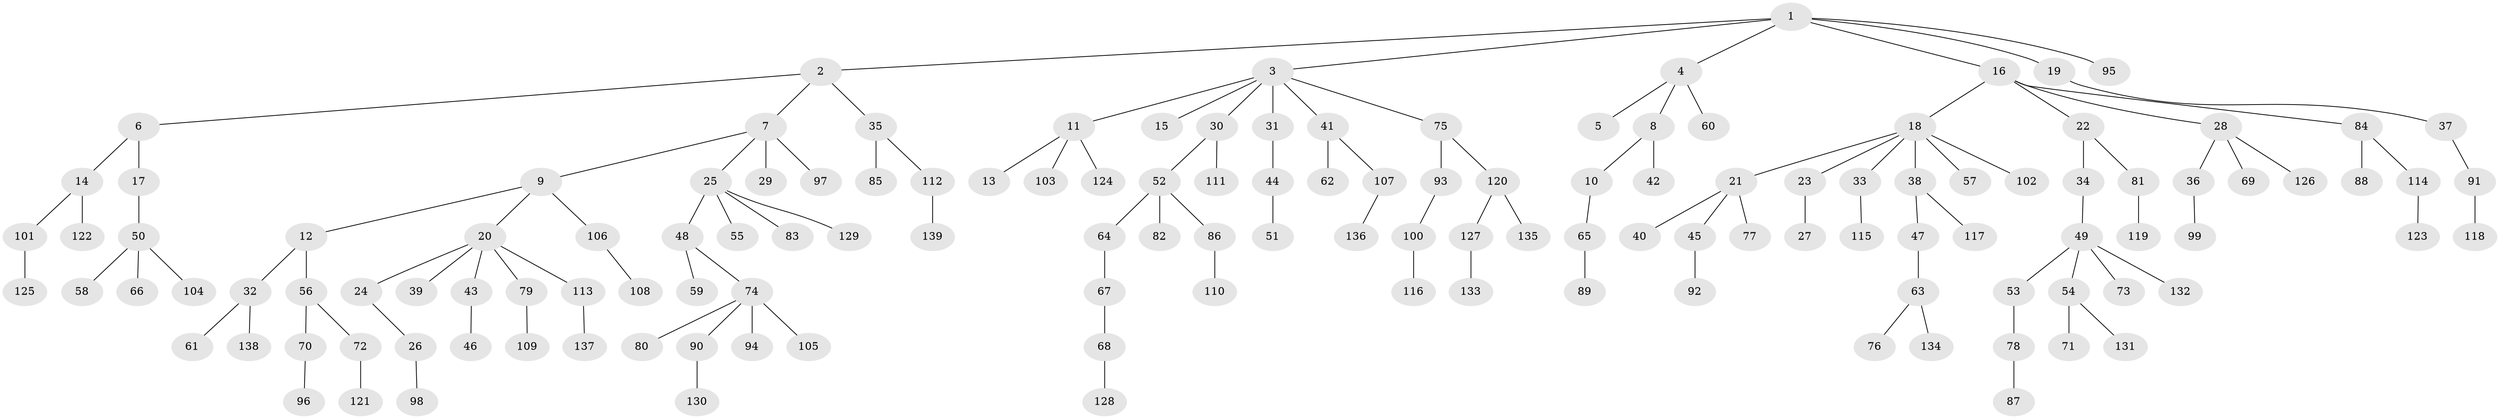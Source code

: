 // Generated by graph-tools (version 1.1) at 2025/50/03/09/25 03:50:19]
// undirected, 139 vertices, 138 edges
graph export_dot {
graph [start="1"]
  node [color=gray90,style=filled];
  1;
  2;
  3;
  4;
  5;
  6;
  7;
  8;
  9;
  10;
  11;
  12;
  13;
  14;
  15;
  16;
  17;
  18;
  19;
  20;
  21;
  22;
  23;
  24;
  25;
  26;
  27;
  28;
  29;
  30;
  31;
  32;
  33;
  34;
  35;
  36;
  37;
  38;
  39;
  40;
  41;
  42;
  43;
  44;
  45;
  46;
  47;
  48;
  49;
  50;
  51;
  52;
  53;
  54;
  55;
  56;
  57;
  58;
  59;
  60;
  61;
  62;
  63;
  64;
  65;
  66;
  67;
  68;
  69;
  70;
  71;
  72;
  73;
  74;
  75;
  76;
  77;
  78;
  79;
  80;
  81;
  82;
  83;
  84;
  85;
  86;
  87;
  88;
  89;
  90;
  91;
  92;
  93;
  94;
  95;
  96;
  97;
  98;
  99;
  100;
  101;
  102;
  103;
  104;
  105;
  106;
  107;
  108;
  109;
  110;
  111;
  112;
  113;
  114;
  115;
  116;
  117;
  118;
  119;
  120;
  121;
  122;
  123;
  124;
  125;
  126;
  127;
  128;
  129;
  130;
  131;
  132;
  133;
  134;
  135;
  136;
  137;
  138;
  139;
  1 -- 2;
  1 -- 3;
  1 -- 4;
  1 -- 16;
  1 -- 19;
  1 -- 95;
  2 -- 6;
  2 -- 7;
  2 -- 35;
  3 -- 11;
  3 -- 15;
  3 -- 30;
  3 -- 31;
  3 -- 41;
  3 -- 75;
  4 -- 5;
  4 -- 8;
  4 -- 60;
  6 -- 14;
  6 -- 17;
  7 -- 9;
  7 -- 25;
  7 -- 29;
  7 -- 97;
  8 -- 10;
  8 -- 42;
  9 -- 12;
  9 -- 20;
  9 -- 106;
  10 -- 65;
  11 -- 13;
  11 -- 103;
  11 -- 124;
  12 -- 32;
  12 -- 56;
  14 -- 101;
  14 -- 122;
  16 -- 18;
  16 -- 22;
  16 -- 28;
  16 -- 84;
  17 -- 50;
  18 -- 21;
  18 -- 23;
  18 -- 33;
  18 -- 38;
  18 -- 57;
  18 -- 102;
  19 -- 37;
  20 -- 24;
  20 -- 39;
  20 -- 43;
  20 -- 79;
  20 -- 113;
  21 -- 40;
  21 -- 45;
  21 -- 77;
  22 -- 34;
  22 -- 81;
  23 -- 27;
  24 -- 26;
  25 -- 48;
  25 -- 55;
  25 -- 83;
  25 -- 129;
  26 -- 98;
  28 -- 36;
  28 -- 69;
  28 -- 126;
  30 -- 52;
  30 -- 111;
  31 -- 44;
  32 -- 61;
  32 -- 138;
  33 -- 115;
  34 -- 49;
  35 -- 85;
  35 -- 112;
  36 -- 99;
  37 -- 91;
  38 -- 47;
  38 -- 117;
  41 -- 62;
  41 -- 107;
  43 -- 46;
  44 -- 51;
  45 -- 92;
  47 -- 63;
  48 -- 59;
  48 -- 74;
  49 -- 53;
  49 -- 54;
  49 -- 73;
  49 -- 132;
  50 -- 58;
  50 -- 66;
  50 -- 104;
  52 -- 64;
  52 -- 82;
  52 -- 86;
  53 -- 78;
  54 -- 71;
  54 -- 131;
  56 -- 70;
  56 -- 72;
  63 -- 76;
  63 -- 134;
  64 -- 67;
  65 -- 89;
  67 -- 68;
  68 -- 128;
  70 -- 96;
  72 -- 121;
  74 -- 80;
  74 -- 90;
  74 -- 94;
  74 -- 105;
  75 -- 93;
  75 -- 120;
  78 -- 87;
  79 -- 109;
  81 -- 119;
  84 -- 88;
  84 -- 114;
  86 -- 110;
  90 -- 130;
  91 -- 118;
  93 -- 100;
  100 -- 116;
  101 -- 125;
  106 -- 108;
  107 -- 136;
  112 -- 139;
  113 -- 137;
  114 -- 123;
  120 -- 127;
  120 -- 135;
  127 -- 133;
}
